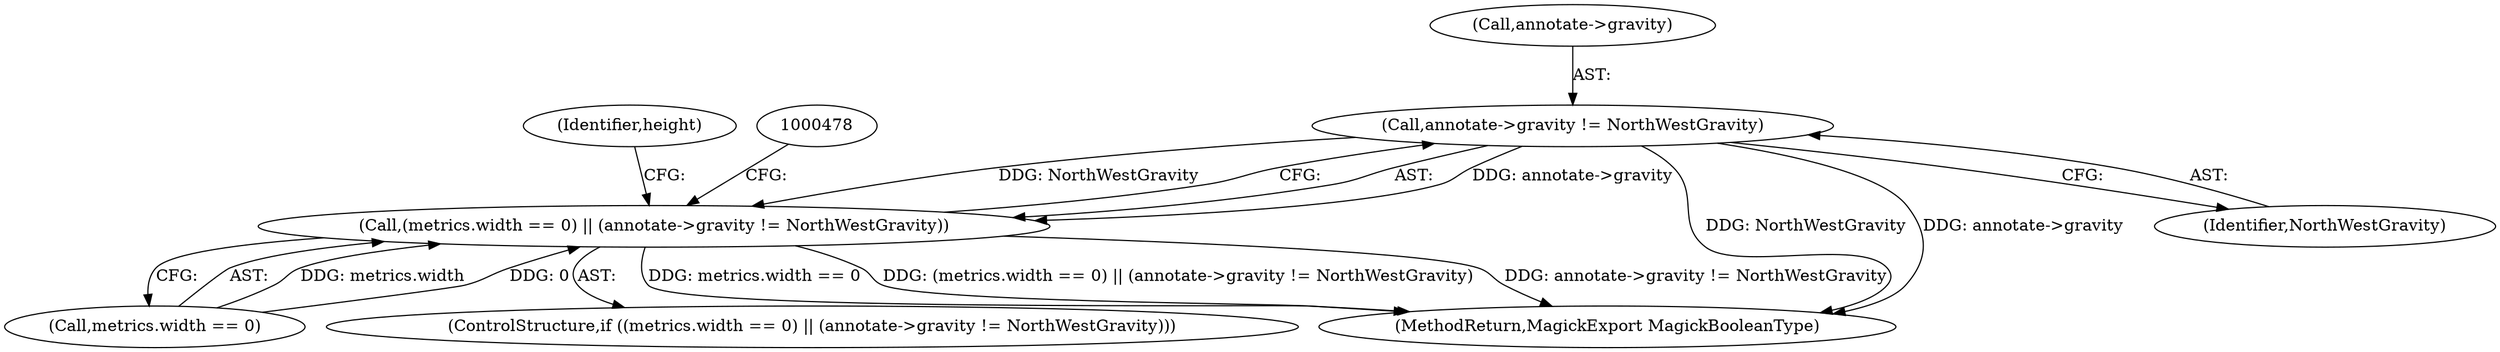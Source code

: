 digraph "0_ImageMagick_f595a1985233c399a05c0c37cc41de16a90dd025@pointer" {
"1000472" [label="(Call,annotate->gravity != NorthWestGravity)"];
"1000466" [label="(Call,(metrics.width == 0) || (annotate->gravity != NorthWestGravity))"];
"1000472" [label="(Call,annotate->gravity != NorthWestGravity)"];
"1000486" [label="(Identifier,height)"];
"1000465" [label="(ControlStructure,if ((metrics.width == 0) || (annotate->gravity != NorthWestGravity)))"];
"1002049" [label="(MethodReturn,MagickExport MagickBooleanType)"];
"1000466" [label="(Call,(metrics.width == 0) || (annotate->gravity != NorthWestGravity))"];
"1000473" [label="(Call,annotate->gravity)"];
"1000467" [label="(Call,metrics.width == 0)"];
"1000476" [label="(Identifier,NorthWestGravity)"];
"1000472" -> "1000466"  [label="AST: "];
"1000472" -> "1000476"  [label="CFG: "];
"1000473" -> "1000472"  [label="AST: "];
"1000476" -> "1000472"  [label="AST: "];
"1000466" -> "1000472"  [label="CFG: "];
"1000472" -> "1002049"  [label="DDG: NorthWestGravity"];
"1000472" -> "1002049"  [label="DDG: annotate->gravity"];
"1000472" -> "1000466"  [label="DDG: annotate->gravity"];
"1000472" -> "1000466"  [label="DDG: NorthWestGravity"];
"1000466" -> "1000465"  [label="AST: "];
"1000466" -> "1000467"  [label="CFG: "];
"1000467" -> "1000466"  [label="AST: "];
"1000478" -> "1000466"  [label="CFG: "];
"1000486" -> "1000466"  [label="CFG: "];
"1000466" -> "1002049"  [label="DDG: annotate->gravity != NorthWestGravity"];
"1000466" -> "1002049"  [label="DDG: metrics.width == 0"];
"1000466" -> "1002049"  [label="DDG: (metrics.width == 0) || (annotate->gravity != NorthWestGravity)"];
"1000467" -> "1000466"  [label="DDG: metrics.width"];
"1000467" -> "1000466"  [label="DDG: 0"];
}
